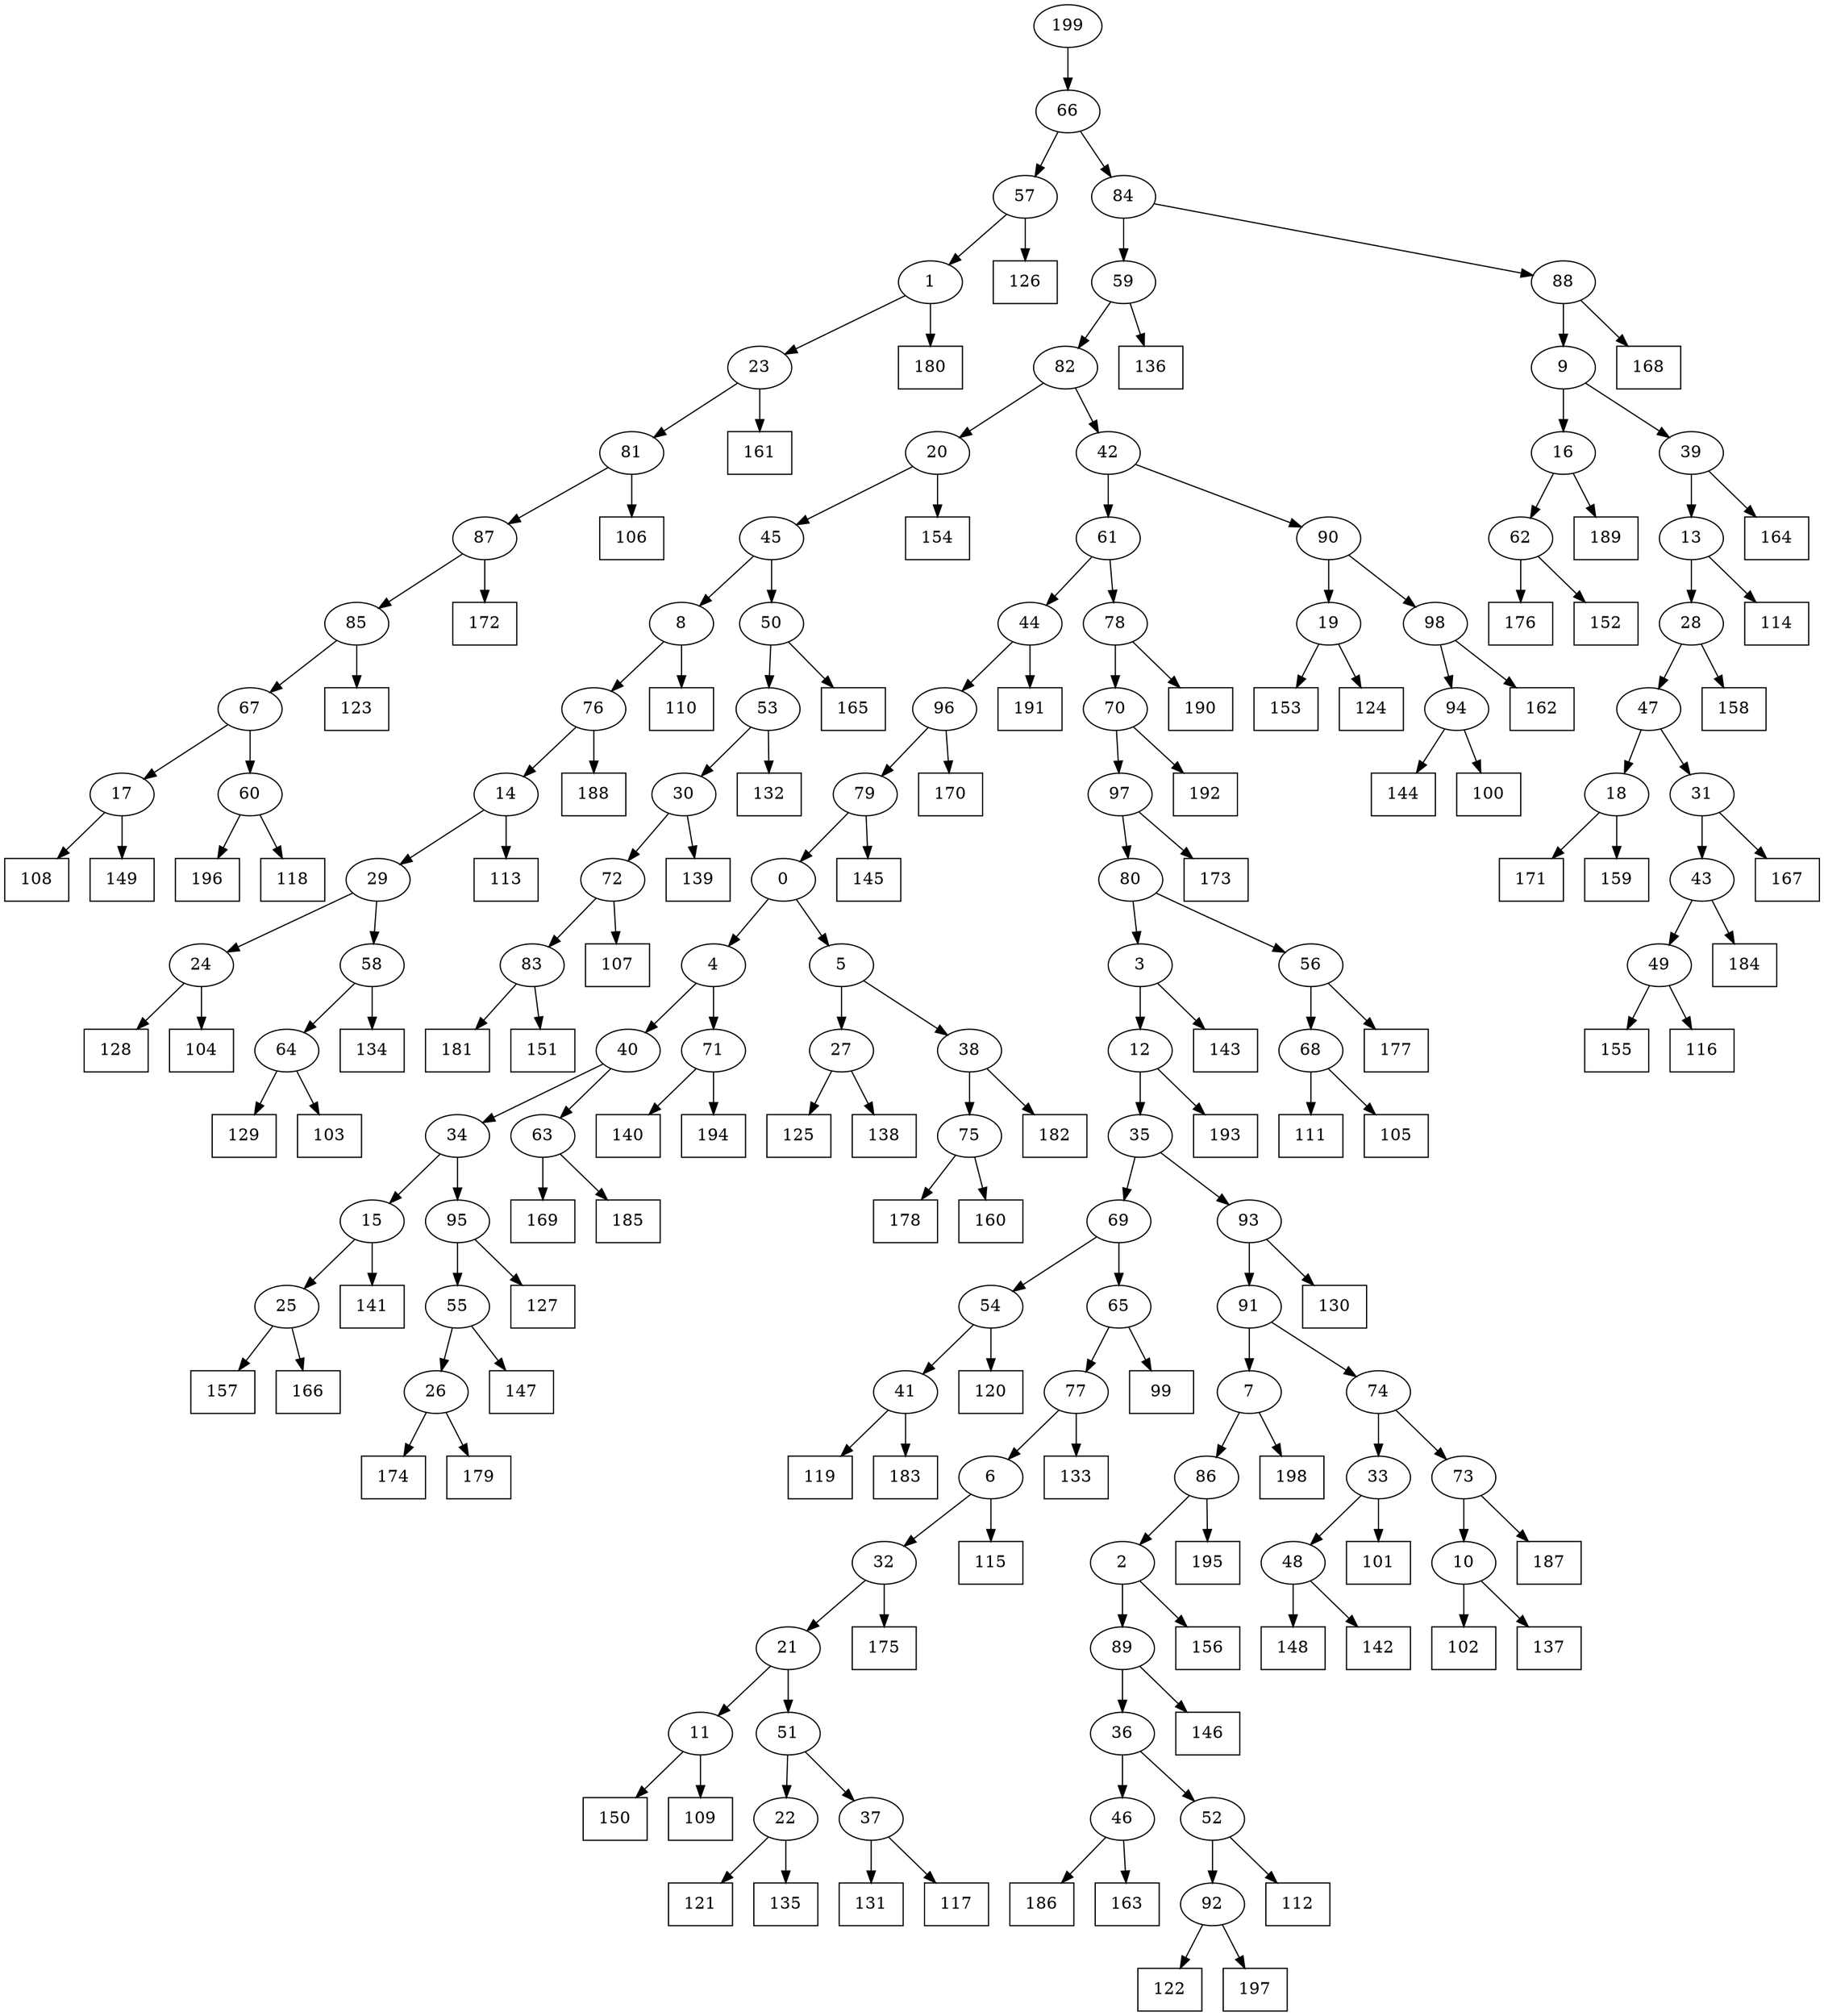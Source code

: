 digraph G {
0[label="0"];
1[label="1"];
2[label="2"];
3[label="3"];
4[label="4"];
5[label="5"];
6[label="6"];
7[label="7"];
8[label="8"];
9[label="9"];
10[label="10"];
11[label="11"];
12[label="12"];
13[label="13"];
14[label="14"];
15[label="15"];
16[label="16"];
17[label="17"];
18[label="18"];
19[label="19"];
20[label="20"];
21[label="21"];
22[label="22"];
23[label="23"];
24[label="24"];
25[label="25"];
26[label="26"];
27[label="27"];
28[label="28"];
29[label="29"];
30[label="30"];
31[label="31"];
32[label="32"];
33[label="33"];
34[label="34"];
35[label="35"];
36[label="36"];
37[label="37"];
38[label="38"];
39[label="39"];
40[label="40"];
41[label="41"];
42[label="42"];
43[label="43"];
44[label="44"];
45[label="45"];
46[label="46"];
47[label="47"];
48[label="48"];
49[label="49"];
50[label="50"];
51[label="51"];
52[label="52"];
53[label="53"];
54[label="54"];
55[label="55"];
56[label="56"];
57[label="57"];
58[label="58"];
59[label="59"];
60[label="60"];
61[label="61"];
62[label="62"];
63[label="63"];
64[label="64"];
65[label="65"];
66[label="66"];
67[label="67"];
68[label="68"];
69[label="69"];
70[label="70"];
71[label="71"];
72[label="72"];
73[label="73"];
74[label="74"];
75[label="75"];
76[label="76"];
77[label="77"];
78[label="78"];
79[label="79"];
80[label="80"];
81[label="81"];
82[label="82"];
83[label="83"];
84[label="84"];
85[label="85"];
86[label="86"];
87[label="87"];
88[label="88"];
89[label="89"];
90[label="90"];
91[label="91"];
92[label="92"];
93[label="93"];
94[label="94"];
95[label="95"];
96[label="96"];
97[label="97"];
98[label="98"];
99[shape=box,label="156"];
100[shape=box,label="165"];
101[shape=box,label="178"];
102[shape=box,label="121"];
103[shape=box,label="172"];
104[shape=box,label="122"];
105[shape=box,label="171"];
106[shape=box,label="195"];
107[shape=box,label="119"];
108[shape=box,label="145"];
109[shape=box,label="148"];
110[shape=box,label="150"];
111[shape=box,label="123"];
112[shape=box,label="162"];
113[shape=box,label="180"];
114[shape=box,label="140"];
115[shape=box,label="134"];
116[shape=box,label="131"];
117[shape=box,label="189"];
118[shape=box,label="164"];
119[shape=box,label="120"];
120[shape=box,label="157"];
121[shape=box,label="128"];
122[shape=box,label="167"];
123[shape=box,label="130"];
124[shape=box,label="109"];
125[shape=box,label="132"];
126[shape=box,label="146"];
127[shape=box,label="117"];
128[shape=box,label="115"];
129[shape=box,label="166"];
130[shape=box,label="111"];
131[shape=box,label="133"];
132[shape=box,label="136"];
133[shape=box,label="135"];
134[shape=box,label="110"];
135[shape=box,label="184"];
136[shape=box,label="193"];
137[shape=box,label="181"];
138[shape=box,label="142"];
139[shape=box,label="151"];
140[shape=box,label="139"];
141[shape=box,label="168"];
142[shape=box,label="141"];
143[shape=box,label="169"];
144[shape=box,label="125"];
145[shape=box,label="113"];
146[shape=box,label="192"];
147[shape=box,label="188"];
148[shape=box,label="126"];
149[shape=box,label="187"];
150[shape=box,label="191"];
151[shape=box,label="99"];
152[shape=box,label="155"];
153[shape=box,label="102"];
154[shape=box,label="176"];
155[shape=box,label="173"];
156[shape=box,label="160"];
157[shape=box,label="154"];
158[shape=box,label="185"];
159[shape=box,label="127"];
160[shape=box,label="158"];
161[shape=box,label="153"];
162[shape=box,label="196"];
163[shape=box,label="116"];
164[shape=box,label="177"];
165[shape=box,label="186"];
166[shape=box,label="112"];
167[shape=box,label="108"];
168[shape=box,label="107"];
169[shape=box,label="138"];
170[shape=box,label="182"];
171[shape=box,label="183"];
172[shape=box,label="105"];
173[shape=box,label="198"];
174[shape=box,label="129"];
175[shape=box,label="159"];
176[shape=box,label="190"];
177[shape=box,label="143"];
178[shape=box,label="114"];
179[shape=box,label="118"];
180[shape=box,label="152"];
181[shape=box,label="103"];
182[shape=box,label="137"];
183[shape=box,label="170"];
184[shape=box,label="104"];
185[shape=box,label="124"];
186[shape=box,label="106"];
187[shape=box,label="197"];
188[shape=box,label="144"];
189[shape=box,label="149"];
190[shape=box,label="100"];
191[shape=box,label="147"];
192[shape=box,label="161"];
193[shape=box,label="101"];
194[shape=box,label="194"];
195[shape=box,label="163"];
196[shape=box,label="174"];
197[shape=box,label="175"];
198[shape=box,label="179"];
199[label="199"];
83->139 ;
15->142 ;
81->186 ;
71->114 ;
19->185 ;
39->118 ;
87->103 ;
98->112 ;
64->174 ;
78->176 ;
10->153 ;
20->157 ;
24->184 ;
76->147 ;
29->24 ;
24->121 ;
41->171 ;
7->173 ;
75->156 ;
66->57 ;
8->134 ;
12->35 ;
37->127 ;
199->66 ;
54->119 ;
52->166 ;
91->74 ;
70->97 ;
28->47 ;
17->167 ;
35->93 ;
46->195 ;
11->124 ;
14->145 ;
22->102 ;
17->189 ;
67->17 ;
97->155 ;
26->198 ;
10->182 ;
97->80 ;
39->13 ;
6->128 ;
95->159 ;
9->16 ;
13->178 ;
6->32 ;
74->33 ;
33->193 ;
50->100 ;
34->15 ;
0->5 ;
1->113 ;
27->169 ;
30->140 ;
61->44 ;
68->172 ;
53->30 ;
59->132 ;
43->135 ;
94->188 ;
3->12 ;
14->29 ;
70->146 ;
83->137 ;
72->83 ;
37->116 ;
18->175 ;
79->0 ;
73->149 ;
98->94 ;
65->151 ;
54->41 ;
41->107 ;
69->65 ;
85->67 ;
75->101 ;
45->8 ;
8->76 ;
32->197 ;
57->148 ;
59->82 ;
82->20 ;
94->190 ;
77->131 ;
67->60 ;
25->120 ;
35->69 ;
84->59 ;
90->98 ;
46->165 ;
60->179 ;
86->2 ;
2->99 ;
40->34 ;
34->95 ;
88->141 ;
16->117 ;
44->96 ;
96->183 ;
20->45 ;
22->133 ;
58->115 ;
62->180 ;
50->53 ;
48->109 ;
44->150 ;
5->38 ;
82->42 ;
49->152 ;
84->88 ;
92->187 ;
51->22 ;
60->162 ;
63->143 ;
64->181 ;
93->123 ;
56->68 ;
68->130 ;
66->84 ;
36->52 ;
74->73 ;
29->58 ;
58->64 ;
15->25 ;
95->55 ;
55->191 ;
23->81 ;
90->19 ;
42->90 ;
19->161 ;
5->27 ;
27->144 ;
76->14 ;
52->92 ;
92->104 ;
56->164 ;
23->192 ;
2->89 ;
89->126 ;
36->46 ;
47->31 ;
31->122 ;
45->50 ;
4->71 ;
71->194 ;
91->7 ;
38->170 ;
33->48 ;
48->138 ;
53->125 ;
4->40 ;
40->63 ;
0->4 ;
65->77 ;
77->6 ;
49->163 ;
7->86 ;
16->62 ;
62->154 ;
51->37 ;
25->129 ;
81->87 ;
87->85 ;
89->36 ;
57->1 ;
1->23 ;
80->56 ;
80->3 ;
73->10 ;
78->70 ;
63->158 ;
13->28 ;
28->160 ;
55->26 ;
26->196 ;
38->75 ;
42->61 ;
61->78 ;
85->111 ;
47->18 ;
18->105 ;
30->72 ;
72->168 ;
12->136 ;
88->9 ;
9->39 ;
93->91 ;
21->11 ;
11->110 ;
86->106 ;
31->43 ;
43->49 ;
69->54 ;
96->79 ;
79->108 ;
3->177 ;
32->21 ;
21->51 ;
}
